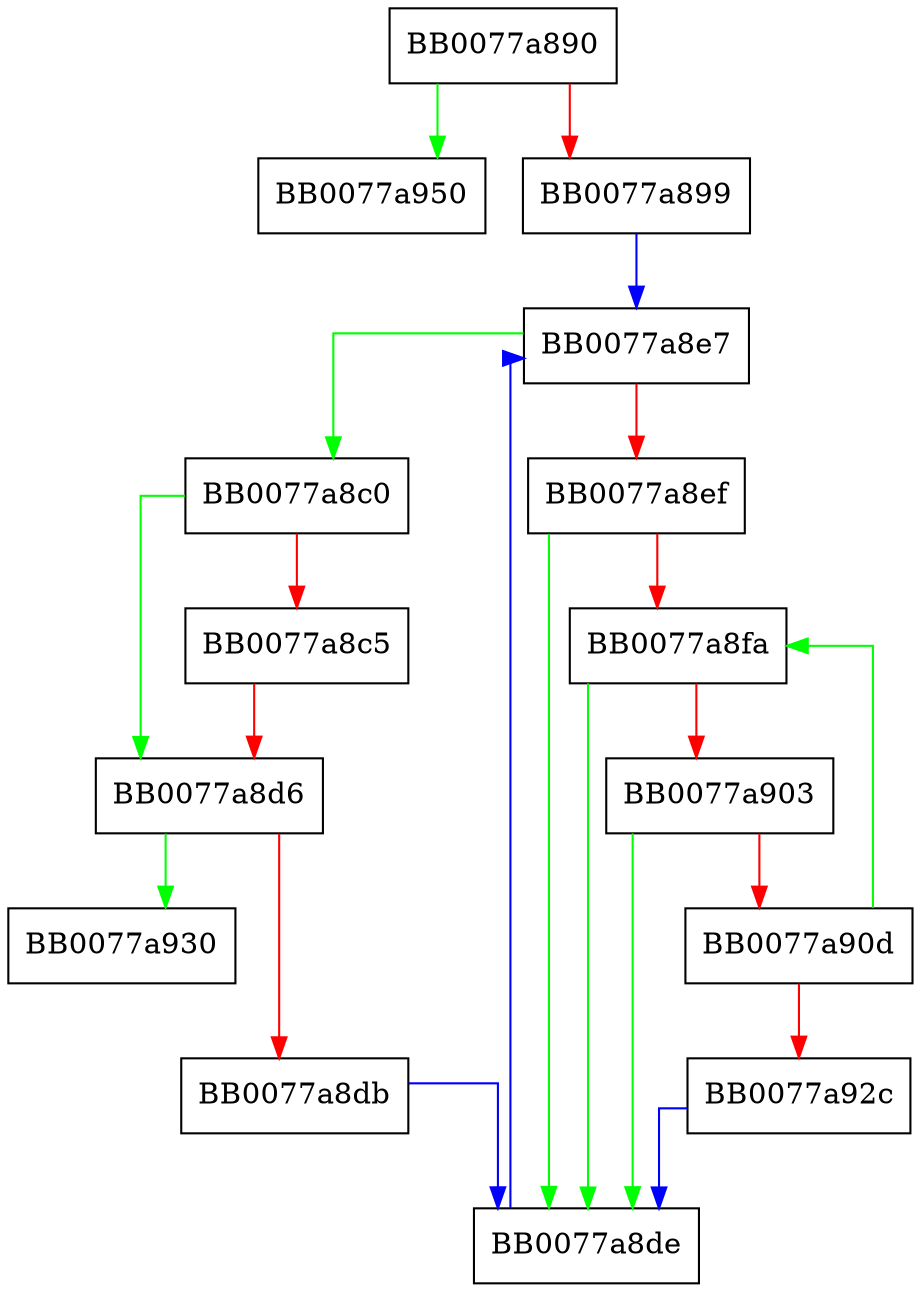 digraph ossl_sa_free {
  node [shape="box"];
  graph [splines=ortho];
  BB0077a890 -> BB0077a950 [color="green"];
  BB0077a890 -> BB0077a899 [color="red"];
  BB0077a899 -> BB0077a8e7 [color="blue"];
  BB0077a8c0 -> BB0077a8d6 [color="green"];
  BB0077a8c0 -> BB0077a8c5 [color="red"];
  BB0077a8c5 -> BB0077a8d6 [color="red"];
  BB0077a8d6 -> BB0077a930 [color="green"];
  BB0077a8d6 -> BB0077a8db [color="red"];
  BB0077a8db -> BB0077a8de [color="blue"];
  BB0077a8de -> BB0077a8e7 [color="blue"];
  BB0077a8e7 -> BB0077a8c0 [color="green"];
  BB0077a8e7 -> BB0077a8ef [color="red"];
  BB0077a8ef -> BB0077a8de [color="green"];
  BB0077a8ef -> BB0077a8fa [color="red"];
  BB0077a8fa -> BB0077a8de [color="green"];
  BB0077a8fa -> BB0077a903 [color="red"];
  BB0077a903 -> BB0077a8de [color="green"];
  BB0077a903 -> BB0077a90d [color="red"];
  BB0077a90d -> BB0077a8fa [color="green"];
  BB0077a90d -> BB0077a92c [color="red"];
  BB0077a92c -> BB0077a8de [color="blue"];
}